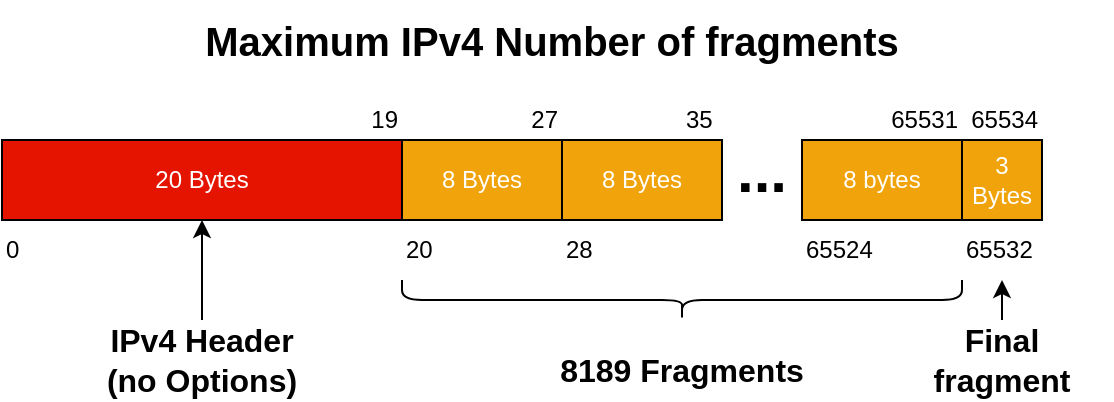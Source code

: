 <mxfile>
    <diagram id="MUck5Sgnh3A2OByATj3p" name="Page-1">
        <mxGraphModel dx="781" dy="1045" grid="1" gridSize="10" guides="1" tooltips="1" connect="1" arrows="1" fold="1" page="1" pageScale="1" pageWidth="850" pageHeight="1100" math="0" shadow="0">
            <root>
                <mxCell id="0"/>
                <mxCell id="1" parent="0"/>
                <mxCell id="2" value="20 Bytes" style="rounded=0;whiteSpace=wrap;html=1;fillColor=#e51400;fontColor=#ffffff;strokeColor=#000000;" parent="1" vertex="1">
                    <mxGeometry y="80" width="200" height="40" as="geometry"/>
                </mxCell>
                <mxCell id="3" value="8 Bytes" style="rounded=0;whiteSpace=wrap;html=1;fillColor=#f0a30a;fontColor=#FFFFFF;strokeColor=#000000;" parent="1" vertex="1">
                    <mxGeometry x="200" y="80" width="80" height="40" as="geometry"/>
                </mxCell>
                <mxCell id="4" value="8 Bytes" style="rounded=0;whiteSpace=wrap;html=1;fillColor=#f0a30a;fontColor=#FFFFFF;strokeColor=#000000;" parent="1" vertex="1">
                    <mxGeometry x="280" y="80" width="80" height="40" as="geometry"/>
                </mxCell>
                <mxCell id="5" value="8 bytes" style="rounded=0;whiteSpace=wrap;html=1;fillColor=#f0a30a;fontColor=#FFFFFF;strokeColor=#000000;" parent="1" vertex="1">
                    <mxGeometry x="400" y="80" width="80" height="40" as="geometry"/>
                </mxCell>
                <mxCell id="6" value="..." style="text;html=1;strokeColor=none;fillColor=none;align=center;verticalAlign=middle;whiteSpace=wrap;rounded=0;fontSize=30;fontStyle=1;fontColor=#000000;" parent="1" vertex="1">
                    <mxGeometry x="350" y="80" width="60" height="30" as="geometry"/>
                </mxCell>
                <mxCell id="23" style="edgeStyle=none;html=1;exitX=0.5;exitY=0;exitDx=0;exitDy=0;entryX=0.5;entryY=1;entryDx=0;entryDy=0;fontColor=#000000;" parent="1" source="7" target="2" edge="1">
                    <mxGeometry relative="1" as="geometry"/>
                </mxCell>
                <mxCell id="7" value="IPv4 Header &lt;br&gt;(no Options)" style="text;html=1;strokeColor=none;fillColor=none;align=center;verticalAlign=middle;whiteSpace=wrap;rounded=0;fontSize=16;fontStyle=1;fontColor=#000000;" parent="1" vertex="1">
                    <mxGeometry y="170" width="200" height="40" as="geometry"/>
                </mxCell>
                <mxCell id="8" value="0" style="text;html=1;strokeColor=none;fillColor=none;align=left;verticalAlign=middle;whiteSpace=wrap;rounded=0;fontColor=#000000;" parent="1" vertex="1">
                    <mxGeometry y="120" width="60" height="30" as="geometry"/>
                </mxCell>
                <mxCell id="9" value="19" style="text;html=1;strokeColor=none;fillColor=none;align=right;verticalAlign=middle;whiteSpace=wrap;rounded=0;fontColor=#000000;" parent="1" vertex="1">
                    <mxGeometry x="140" y="60" width="60" height="20" as="geometry"/>
                </mxCell>
                <mxCell id="10" value="20" style="text;html=1;strokeColor=none;fillColor=none;align=left;verticalAlign=middle;whiteSpace=wrap;rounded=0;fontColor=#000000;" parent="1" vertex="1">
                    <mxGeometry x="200" y="120" width="20" height="30" as="geometry"/>
                </mxCell>
                <mxCell id="11" value="27" style="text;html=1;strokeColor=none;fillColor=none;align=right;verticalAlign=middle;whiteSpace=wrap;rounded=0;fontColor=#000000;" parent="1" vertex="1">
                    <mxGeometry x="260" y="60" width="20" height="20" as="geometry"/>
                </mxCell>
                <mxCell id="12" value="28" style="text;html=1;strokeColor=none;fillColor=none;align=left;verticalAlign=middle;whiteSpace=wrap;rounded=0;fontColor=#000000;" parent="1" vertex="1">
                    <mxGeometry x="280" y="120" width="20" height="30" as="geometry"/>
                </mxCell>
                <mxCell id="13" value="35" style="text;html=1;strokeColor=none;fillColor=none;align=left;verticalAlign=middle;whiteSpace=wrap;rounded=0;fontColor=#000000;" parent="1" vertex="1">
                    <mxGeometry x="340" y="60" width="20" height="20" as="geometry"/>
                </mxCell>
                <mxCell id="14" value="65524" style="text;html=1;strokeColor=none;fillColor=none;align=left;verticalAlign=middle;whiteSpace=wrap;rounded=0;fontColor=#000000;" parent="1" vertex="1">
                    <mxGeometry x="400" y="120" width="20" height="30" as="geometry"/>
                </mxCell>
                <mxCell id="15" value="3 Bytes" style="rounded=0;whiteSpace=wrap;html=1;fillColor=#f0a30a;fontColor=#FFFFFF;strokeColor=#000000;" parent="1" vertex="1">
                    <mxGeometry x="480" y="80" width="40" height="40" as="geometry"/>
                </mxCell>
                <mxCell id="16" value="65532" style="text;html=1;strokeColor=none;fillColor=none;align=left;verticalAlign=middle;whiteSpace=wrap;rounded=0;fontColor=#000000;" parent="1" vertex="1">
                    <mxGeometry x="480" y="120" width="20" height="30" as="geometry"/>
                </mxCell>
                <mxCell id="17" value="65531" style="text;html=1;strokeColor=none;fillColor=none;align=right;verticalAlign=middle;whiteSpace=wrap;rounded=0;fontColor=#000000;" parent="1" vertex="1">
                    <mxGeometry x="460" y="60" width="20" height="20" as="geometry"/>
                </mxCell>
                <mxCell id="18" value="65534" style="text;html=1;strokeColor=none;fillColor=none;align=right;verticalAlign=middle;whiteSpace=wrap;rounded=0;fontColor=#000000;" parent="1" vertex="1">
                    <mxGeometry x="500" y="60" width="20" height="20" as="geometry"/>
                </mxCell>
                <mxCell id="20" value="8189 Fragments" style="text;html=1;strokeColor=none;fillColor=none;align=center;verticalAlign=middle;whiteSpace=wrap;rounded=0;fontSize=16;fontStyle=1;fontColor=#000000;" parent="1" vertex="1">
                    <mxGeometry x="240" y="180" width="200" height="30" as="geometry"/>
                </mxCell>
                <mxCell id="22" style="edgeStyle=none;html=1;exitX=0.5;exitY=0;exitDx=0;exitDy=0;entryX=1;entryY=1;entryDx=0;entryDy=0;fontColor=#000000;" parent="1" source="21" target="16" edge="1">
                    <mxGeometry relative="1" as="geometry"/>
                </mxCell>
                <mxCell id="21" value="Final&lt;br&gt;fragment" style="text;html=1;strokeColor=none;fillColor=none;align=center;verticalAlign=middle;whiteSpace=wrap;rounded=0;fontSize=16;fontStyle=1;fontColor=#000000;" parent="1" vertex="1">
                    <mxGeometry x="445" y="170" width="110" height="40" as="geometry"/>
                </mxCell>
                <mxCell id="24" value="" style="shape=curlyBracket;whiteSpace=wrap;html=1;rounded=1;flipH=1;fontColor=#000000;rotation=90;" parent="1" vertex="1">
                    <mxGeometry x="330" y="20" width="20" height="280" as="geometry"/>
                </mxCell>
                <mxCell id="25" value="Maximum IPv4 Number of fragments" style="text;html=1;strokeColor=none;fillColor=none;align=center;verticalAlign=middle;whiteSpace=wrap;rounded=0;fontSize=20;fontStyle=1;fontColor=#000000;" parent="1" vertex="1">
                    <mxGeometry x="100" y="10" width="350" height="40" as="geometry"/>
                </mxCell>
            </root>
        </mxGraphModel>
    </diagram>
</mxfile>